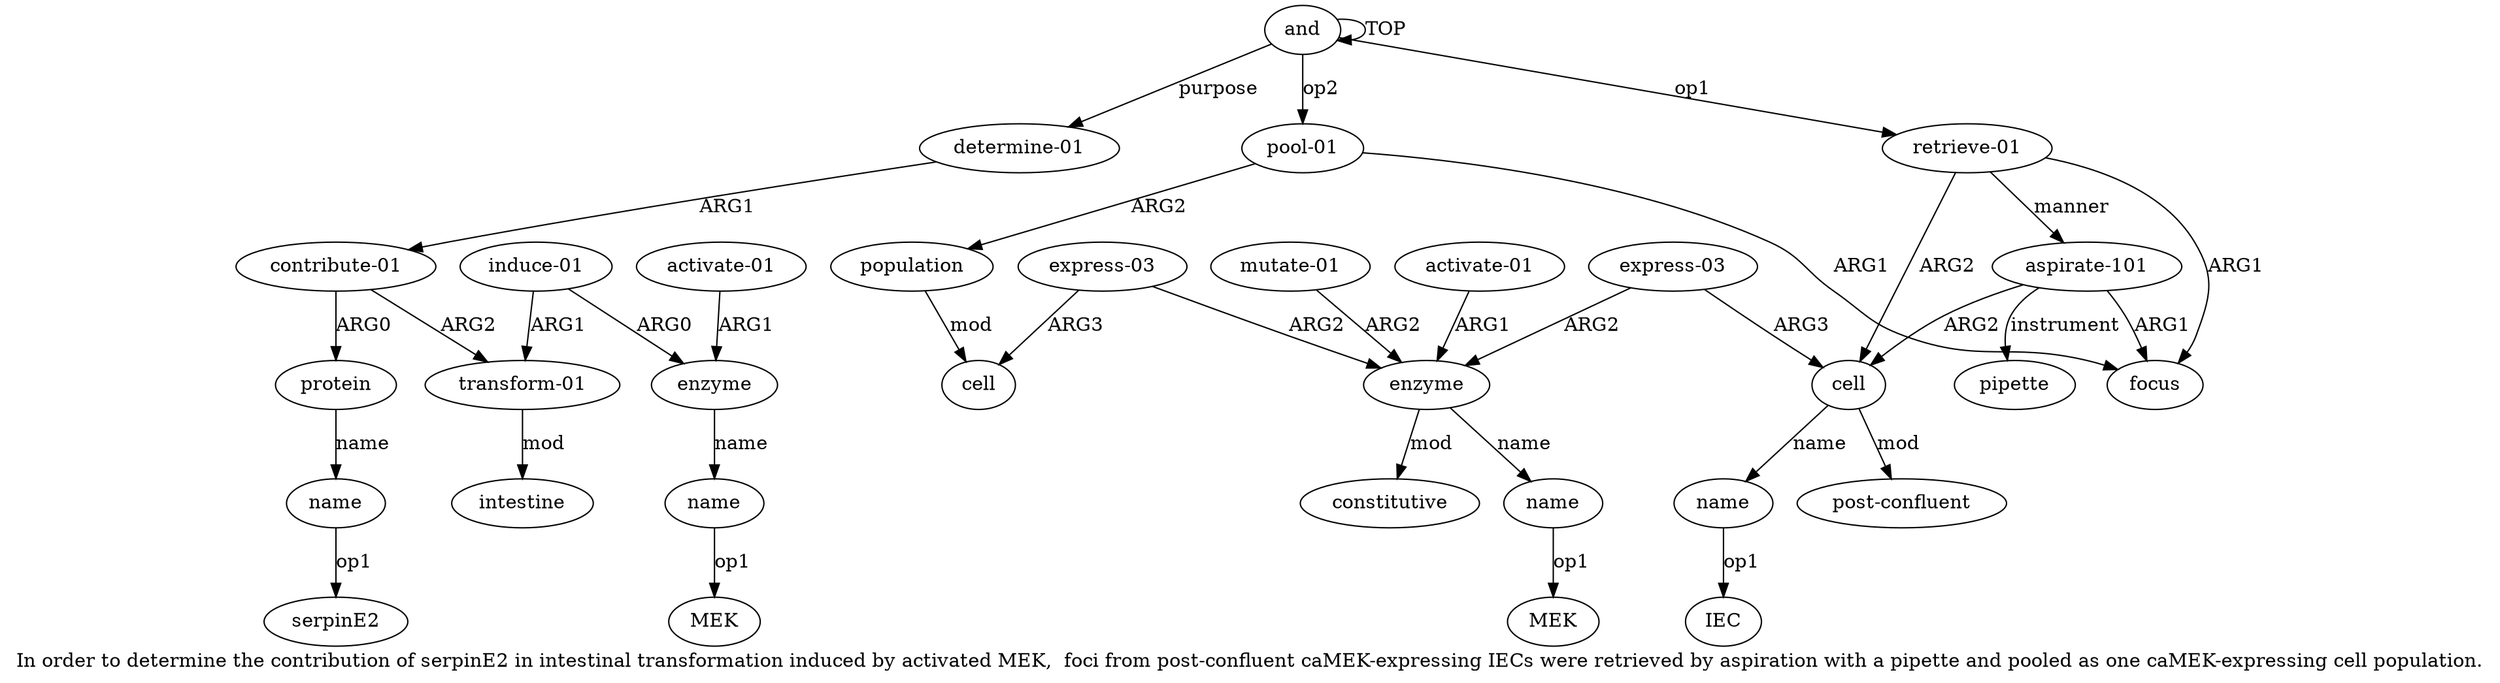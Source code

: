 digraph  {
	graph [label="In order to determine the contribution of serpinE2 in intestinal transformation induced by activated MEK,  foci from post-confluent \
caMEK-expressing IECs were retrieved by aspiration with a pipette and pooled as one caMEK-expressing cell population."];
	node [label="\N"];
	a20	 [color=black,
		gold_ind=20,
		gold_label=protein,
		label=protein,
		test_ind=20,
		test_label=protein];
	a21	 [color=black,
		gold_ind=21,
		gold_label=name,
		label=name,
		test_ind=21,
		test_label=name];
	a20 -> a21 [key=0,
	color=black,
	gold_label=name,
	label=name,
	test_label=name];
"a21 serpinE2" [color=black,
	gold_ind=-1,
	gold_label=serpinE2,
	label=serpinE2,
	test_ind=-1,
	test_label=serpinE2];
a21 -> "a21 serpinE2" [key=0,
color=black,
gold_label=op1,
label=op1,
test_label=op1];
a22 [color=black,
gold_ind=22,
gold_label="transform-01",
label="transform-01",
test_ind=22,
test_label="transform-01"];
a23 [color=black,
gold_ind=23,
gold_label=intestine,
label=intestine,
test_ind=23,
test_label=intestine];
a22 -> a23 [key=0,
color=black,
gold_label=mod,
label=mod,
test_label=mod];
a24 [color=black,
gold_ind=24,
gold_label="induce-01",
label="induce-01",
test_ind=24,
test_label="induce-01"];
a24 -> a22 [key=0,
color=black,
gold_label=ARG1,
label=ARG1,
test_label=ARG1];
a25 [color=black,
gold_ind=25,
gold_label=enzyme,
label=enzyme,
test_ind=25,
test_label=enzyme];
a24 -> a25 [key=0,
color=black,
gold_label=ARG0,
label=ARG0,
test_label=ARG0];
a26 [color=black,
gold_ind=26,
gold_label=name,
label=name,
test_ind=26,
test_label=name];
a25 -> a26 [key=0,
color=black,
gold_label=name,
label=name,
test_label=name];
"a26 MEK" [color=black,
gold_ind=-1,
gold_label=MEK,
label=MEK,
test_ind=-1,
test_label=MEK];
a26 -> "a26 MEK" [key=0,
color=black,
gold_label=op1,
label=op1,
test_label=op1];
a27 [color=black,
gold_ind=27,
gold_label="activate-01",
label="activate-01",
test_ind=27,
test_label="activate-01"];
a27 -> a25 [key=0,
color=black,
gold_label=ARG1,
label=ARG1,
test_label=ARG1];
"a4 IEC" [color=black,
gold_ind=-1,
gold_label=IEC,
label=IEC,
test_ind=-1,
test_label=IEC];
a15 [color=black,
gold_ind=15,
gold_label=population,
label=population,
test_ind=15,
test_label=population];
a16 [color=black,
gold_ind=16,
gold_label=cell,
label=cell,
test_ind=16,
test_label=cell];
a15 -> a16 [key=0,
color=black,
gold_label=mod,
label=mod,
test_label=mod];
a14 [color=black,
gold_ind=14,
gold_label="pool-01",
label="pool-01",
test_ind=14,
test_label="pool-01"];
a14 -> a15 [key=0,
color=black,
gold_label=ARG2,
label=ARG2,
test_label=ARG2];
a2 [color=black,
gold_ind=2,
gold_label=focus,
label=focus,
test_ind=2,
test_label=focus];
a14 -> a2 [key=0,
color=black,
gold_label=ARG1,
label=ARG1,
test_label=ARG1];
a17 [color=black,
gold_ind=17,
gold_label="express-03",
label="express-03",
test_ind=17,
test_label="express-03"];
a17 -> a16 [key=0,
color=black,
gold_label=ARG3,
label=ARG3,
test_label=ARG3];
a6 [color=black,
gold_ind=6,
gold_label=enzyme,
label=enzyme,
test_ind=6,
test_label=enzyme];
a17 -> a6 [key=0,
color=black,
gold_label=ARG2,
label=ARG2,
test_label=ARG2];
a11 [color=black,
gold_ind=11,
gold_label="post-confluent",
label="post-confluent",
test_ind=11,
test_label="post-confluent"];
a10 [color=black,
gold_ind=10,
gold_label="activate-01",
label="activate-01",
test_ind=10,
test_label="activate-01"];
a10 -> a6 [key=0,
color=black,
gold_label=ARG1,
label=ARG1,
test_label=ARG1];
a13 [color=black,
gold_ind=13,
gold_label=pipette,
label=pipette,
test_ind=13,
test_label=pipette];
a12 [color=black,
gold_ind=12,
gold_label="aspirate-101",
label="aspirate-101",
test_ind=12,
test_label="aspirate-101"];
a12 -> a13 [key=0,
color=black,
gold_label=instrument,
label=instrument,
test_label=instrument];
a3 [color=black,
gold_ind=3,
gold_label=cell,
label=cell,
test_ind=3,
test_label=cell];
a12 -> a3 [key=0,
color=black,
gold_label=ARG2,
label=ARG2,
test_label=ARG2];
a12 -> a2 [key=0,
color=black,
gold_label=ARG1,
label=ARG1,
test_label=ARG1];
a19 [color=black,
gold_ind=19,
gold_label="contribute-01",
label="contribute-01",
test_ind=19,
test_label="contribute-01"];
a19 -> a20 [key=0,
color=black,
gold_label=ARG0,
label=ARG0,
test_label=ARG0];
a19 -> a22 [key=0,
color=black,
gold_label=ARG2,
label=ARG2,
test_label=ARG2];
a18 [color=black,
gold_ind=18,
gold_label="determine-01",
label="determine-01",
test_ind=18,
test_label="determine-01"];
a18 -> a19 [key=0,
color=black,
gold_label=ARG1,
label=ARG1,
test_label=ARG1];
a1 [color=black,
gold_ind=1,
gold_label="retrieve-01",
label="retrieve-01",
test_ind=1,
test_label="retrieve-01"];
a1 -> a12 [key=0,
color=black,
gold_label=manner,
label=manner,
test_label=manner];
a1 -> a3 [key=0,
color=black,
gold_label=ARG2,
label=ARG2,
test_label=ARG2];
a1 -> a2 [key=0,
color=black,
gold_label=ARG1,
label=ARG1,
test_label=ARG1];
a0 [color=black,
gold_ind=0,
gold_label=and,
label=and,
test_ind=0,
test_label=and];
a0 -> a14 [key=0,
color=black,
gold_label=op2,
label=op2,
test_label=op2];
a0 -> a18 [key=0,
color=black,
gold_label=purpose,
label=purpose,
test_label=purpose];
a0 -> a1 [key=0,
color=black,
gold_label=op1,
label=op1,
test_label=op1];
a0 -> a0 [key=0,
color=black,
gold_label=TOP,
label=TOP,
test_label=TOP];
a3 -> a11 [key=0,
color=black,
gold_label=mod,
label=mod,
test_label=mod];
a4 [color=black,
gold_ind=4,
gold_label=name,
label=name,
test_ind=4,
test_label=name];
a3 -> a4 [key=0,
color=black,
gold_label=name,
label=name,
test_label=name];
a5 [color=black,
gold_ind=5,
gold_label="express-03",
label="express-03",
test_ind=5,
test_label="express-03"];
a5 -> a3 [key=0,
color=black,
gold_label=ARG3,
label=ARG3,
test_label=ARG3];
a5 -> a6 [key=0,
color=black,
gold_label=ARG2,
label=ARG2,
test_label=ARG2];
a4 -> "a4 IEC" [key=0,
color=black,
gold_label=op1,
label=op1,
test_label=op1];
a7 [color=black,
gold_ind=7,
gold_label=name,
label=name,
test_ind=7,
test_label=name];
"a7 MEK" [color=black,
gold_ind=-1,
gold_label=MEK,
label=MEK,
test_ind=-1,
test_label=MEK];
a7 -> "a7 MEK" [key=0,
color=black,
gold_label=op1,
label=op1,
test_label=op1];
a6 -> a7 [key=0,
color=black,
gold_label=name,
label=name,
test_label=name];
a8 [color=black,
gold_ind=8,
gold_label=constitutive,
label=constitutive,
test_ind=8,
test_label=constitutive];
a6 -> a8 [key=0,
color=black,
gold_label=mod,
label=mod,
test_label=mod];
a9 [color=black,
gold_ind=9,
gold_label="mutate-01",
label="mutate-01",
test_ind=9,
test_label="mutate-01"];
a9 -> a6 [key=0,
color=black,
gold_label=ARG2,
label=ARG2,
test_label=ARG2];
}
